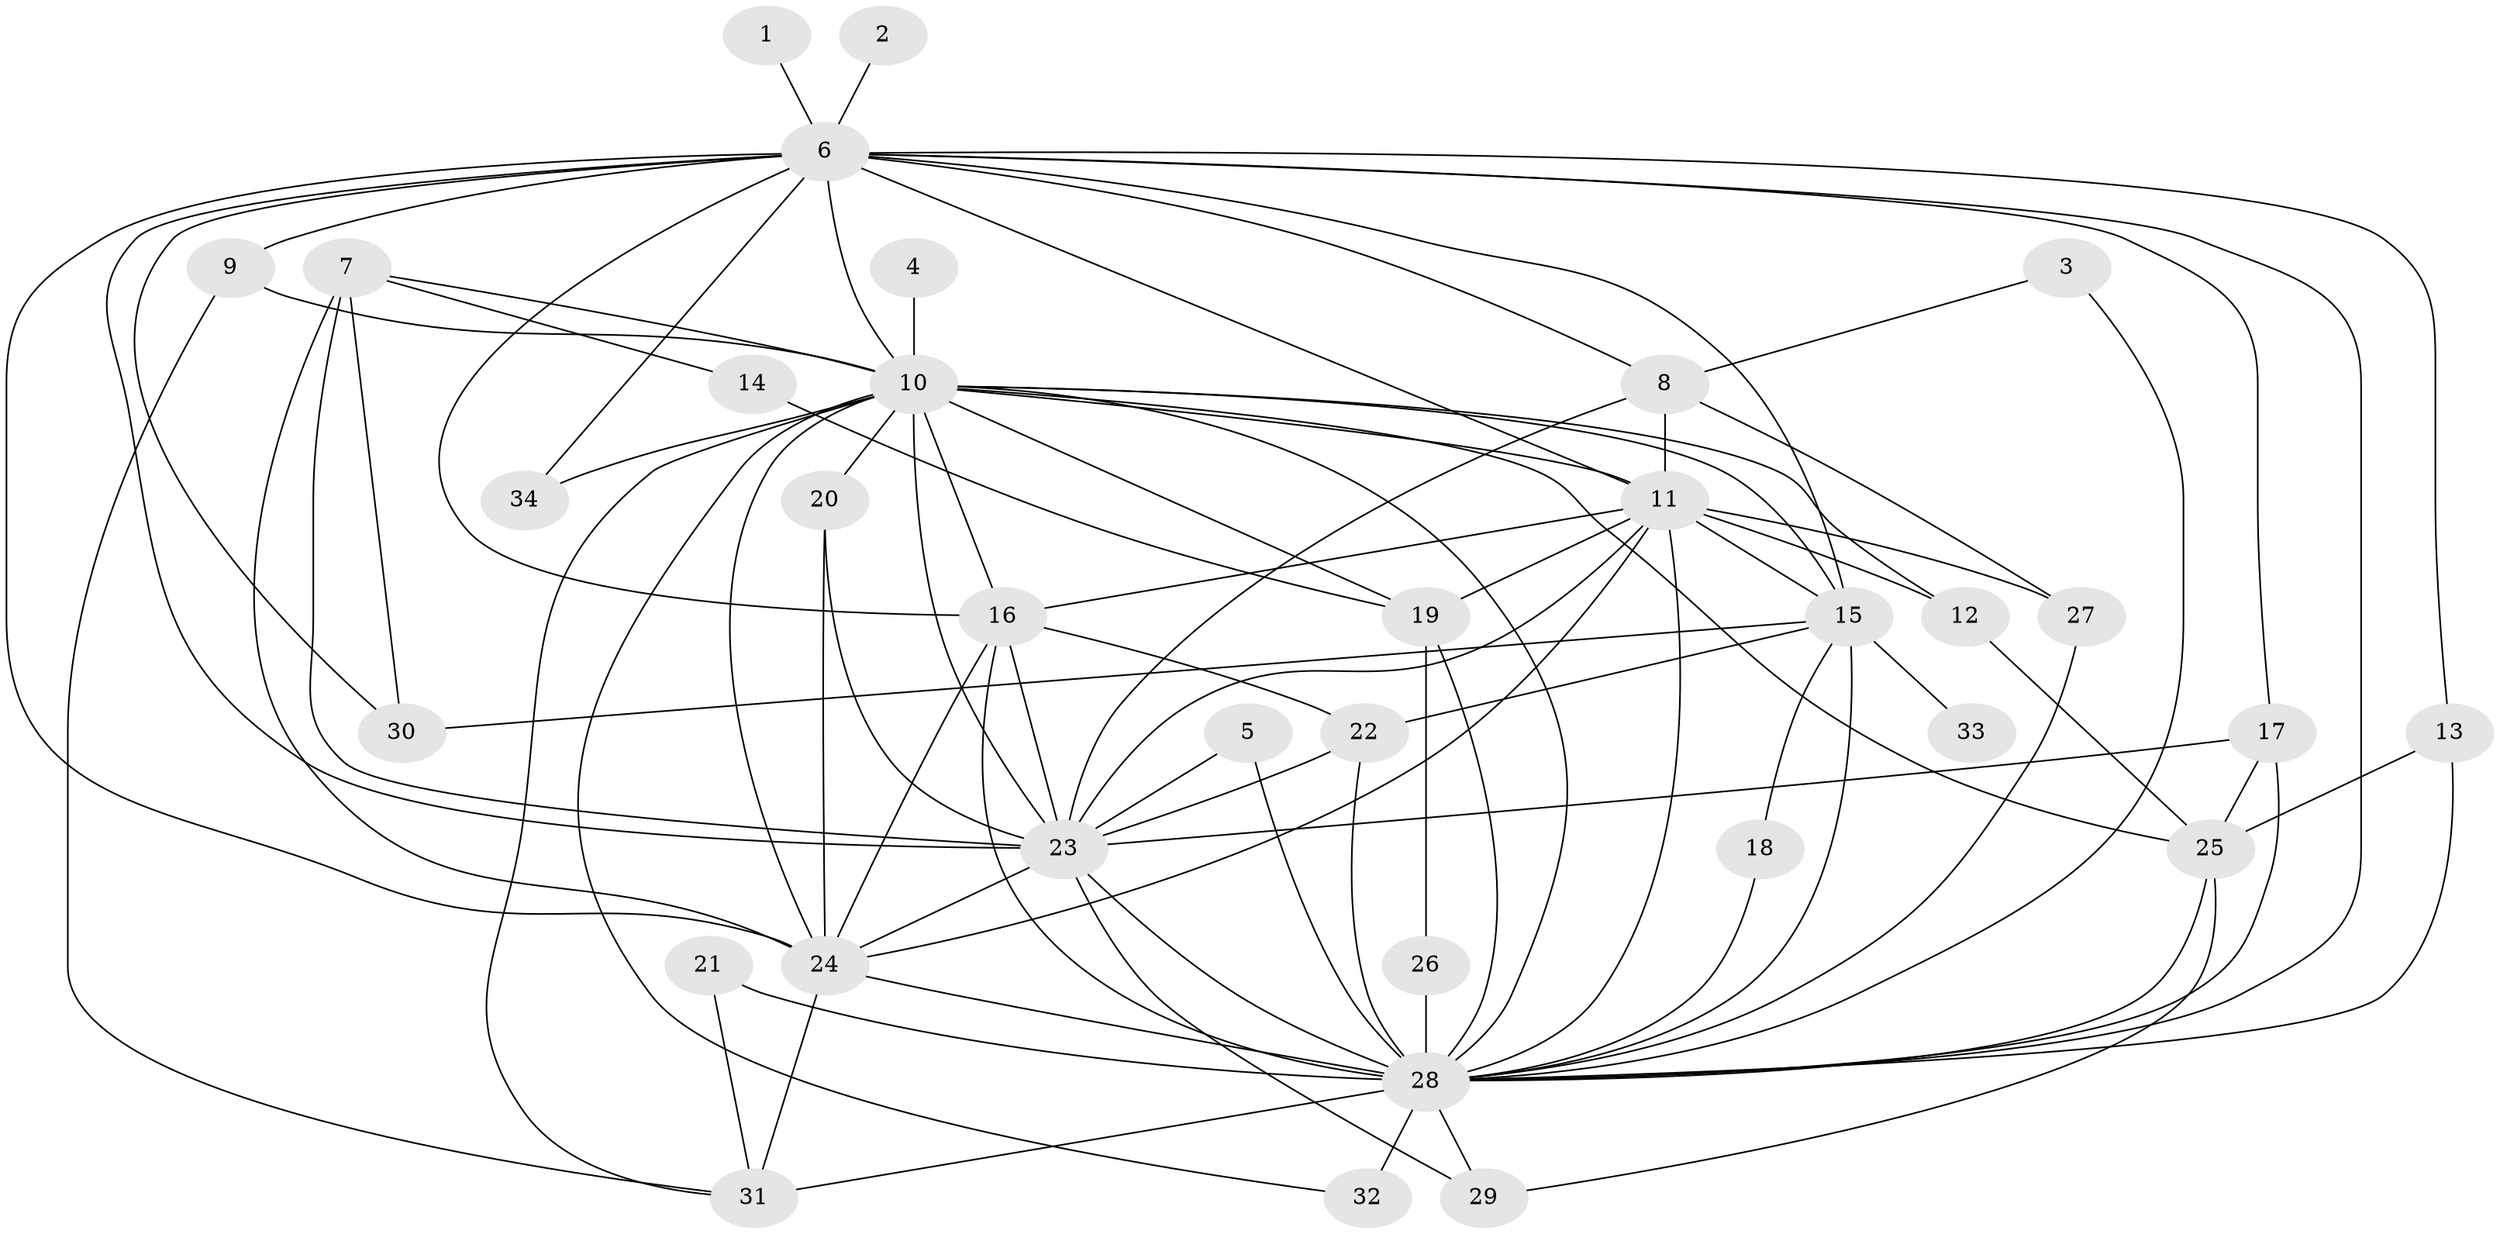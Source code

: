 // original degree distribution, {12: 0.029411764705882353, 13: 0.014705882352941176, 19: 0.029411764705882353, 20: 0.029411764705882353, 16: 0.029411764705882353, 14: 0.014705882352941176, 5: 0.058823529411764705, 4: 0.029411764705882353, 7: 0.014705882352941176, 3: 0.23529411764705882, 2: 0.4852941176470588, 6: 0.029411764705882353}
// Generated by graph-tools (version 1.1) at 2025/49/03/09/25 03:49:30]
// undirected, 34 vertices, 88 edges
graph export_dot {
graph [start="1"]
  node [color=gray90,style=filled];
  1;
  2;
  3;
  4;
  5;
  6;
  7;
  8;
  9;
  10;
  11;
  12;
  13;
  14;
  15;
  16;
  17;
  18;
  19;
  20;
  21;
  22;
  23;
  24;
  25;
  26;
  27;
  28;
  29;
  30;
  31;
  32;
  33;
  34;
  1 -- 6 [weight=1.0];
  2 -- 6 [weight=1.0];
  3 -- 8 [weight=1.0];
  3 -- 28 [weight=1.0];
  4 -- 10 [weight=2.0];
  5 -- 23 [weight=1.0];
  5 -- 28 [weight=1.0];
  6 -- 8 [weight=1.0];
  6 -- 9 [weight=1.0];
  6 -- 10 [weight=2.0];
  6 -- 11 [weight=1.0];
  6 -- 13 [weight=1.0];
  6 -- 15 [weight=1.0];
  6 -- 16 [weight=1.0];
  6 -- 17 [weight=1.0];
  6 -- 23 [weight=3.0];
  6 -- 24 [weight=1.0];
  6 -- 28 [weight=2.0];
  6 -- 30 [weight=1.0];
  6 -- 34 [weight=1.0];
  7 -- 10 [weight=1.0];
  7 -- 14 [weight=1.0];
  7 -- 23 [weight=1.0];
  7 -- 24 [weight=1.0];
  7 -- 30 [weight=1.0];
  8 -- 11 [weight=1.0];
  8 -- 23 [weight=1.0];
  8 -- 27 [weight=1.0];
  9 -- 10 [weight=1.0];
  9 -- 31 [weight=1.0];
  10 -- 11 [weight=2.0];
  10 -- 12 [weight=1.0];
  10 -- 15 [weight=1.0];
  10 -- 16 [weight=3.0];
  10 -- 19 [weight=1.0];
  10 -- 20 [weight=2.0];
  10 -- 23 [weight=4.0];
  10 -- 24 [weight=2.0];
  10 -- 25 [weight=1.0];
  10 -- 28 [weight=4.0];
  10 -- 31 [weight=1.0];
  10 -- 32 [weight=1.0];
  10 -- 34 [weight=1.0];
  11 -- 12 [weight=1.0];
  11 -- 15 [weight=1.0];
  11 -- 16 [weight=1.0];
  11 -- 19 [weight=1.0];
  11 -- 23 [weight=2.0];
  11 -- 24 [weight=1.0];
  11 -- 27 [weight=1.0];
  11 -- 28 [weight=2.0];
  12 -- 25 [weight=1.0];
  13 -- 25 [weight=1.0];
  13 -- 28 [weight=1.0];
  14 -- 19 [weight=1.0];
  15 -- 18 [weight=1.0];
  15 -- 22 [weight=1.0];
  15 -- 28 [weight=1.0];
  15 -- 30 [weight=1.0];
  15 -- 33 [weight=1.0];
  16 -- 22 [weight=1.0];
  16 -- 23 [weight=3.0];
  16 -- 24 [weight=1.0];
  16 -- 28 [weight=2.0];
  17 -- 23 [weight=1.0];
  17 -- 25 [weight=2.0];
  17 -- 28 [weight=1.0];
  18 -- 28 [weight=1.0];
  19 -- 26 [weight=1.0];
  19 -- 28 [weight=1.0];
  20 -- 23 [weight=1.0];
  20 -- 24 [weight=1.0];
  21 -- 28 [weight=2.0];
  21 -- 31 [weight=1.0];
  22 -- 23 [weight=1.0];
  22 -- 28 [weight=1.0];
  23 -- 24 [weight=2.0];
  23 -- 28 [weight=4.0];
  23 -- 29 [weight=1.0];
  24 -- 28 [weight=2.0];
  24 -- 31 [weight=1.0];
  25 -- 28 [weight=1.0];
  25 -- 29 [weight=1.0];
  26 -- 28 [weight=2.0];
  27 -- 28 [weight=1.0];
  28 -- 29 [weight=1.0];
  28 -- 31 [weight=2.0];
  28 -- 32 [weight=2.0];
}
